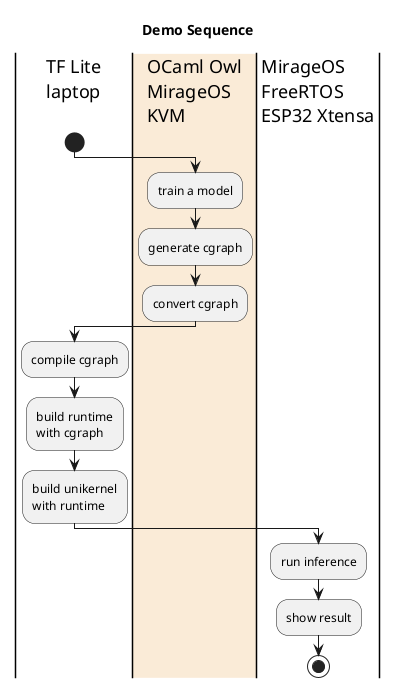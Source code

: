 @startuml
title Demo Sequence
|TF Lite\nlaptop|
start
|#AntiqueWhite|OCaml Owl\nMirageOS\nKVM|
:train a model;
:generate cgraph;
:convert cgraph;
|TF Lite\nlaptop|
:compile cgraph;
:build runtime\nwith cgraph;
:build unikernel\nwith runtime;
|MirageOS\nFreeRTOS\nESP32 Xtensa|
:run inference;
:show result;
stop
@enduml
